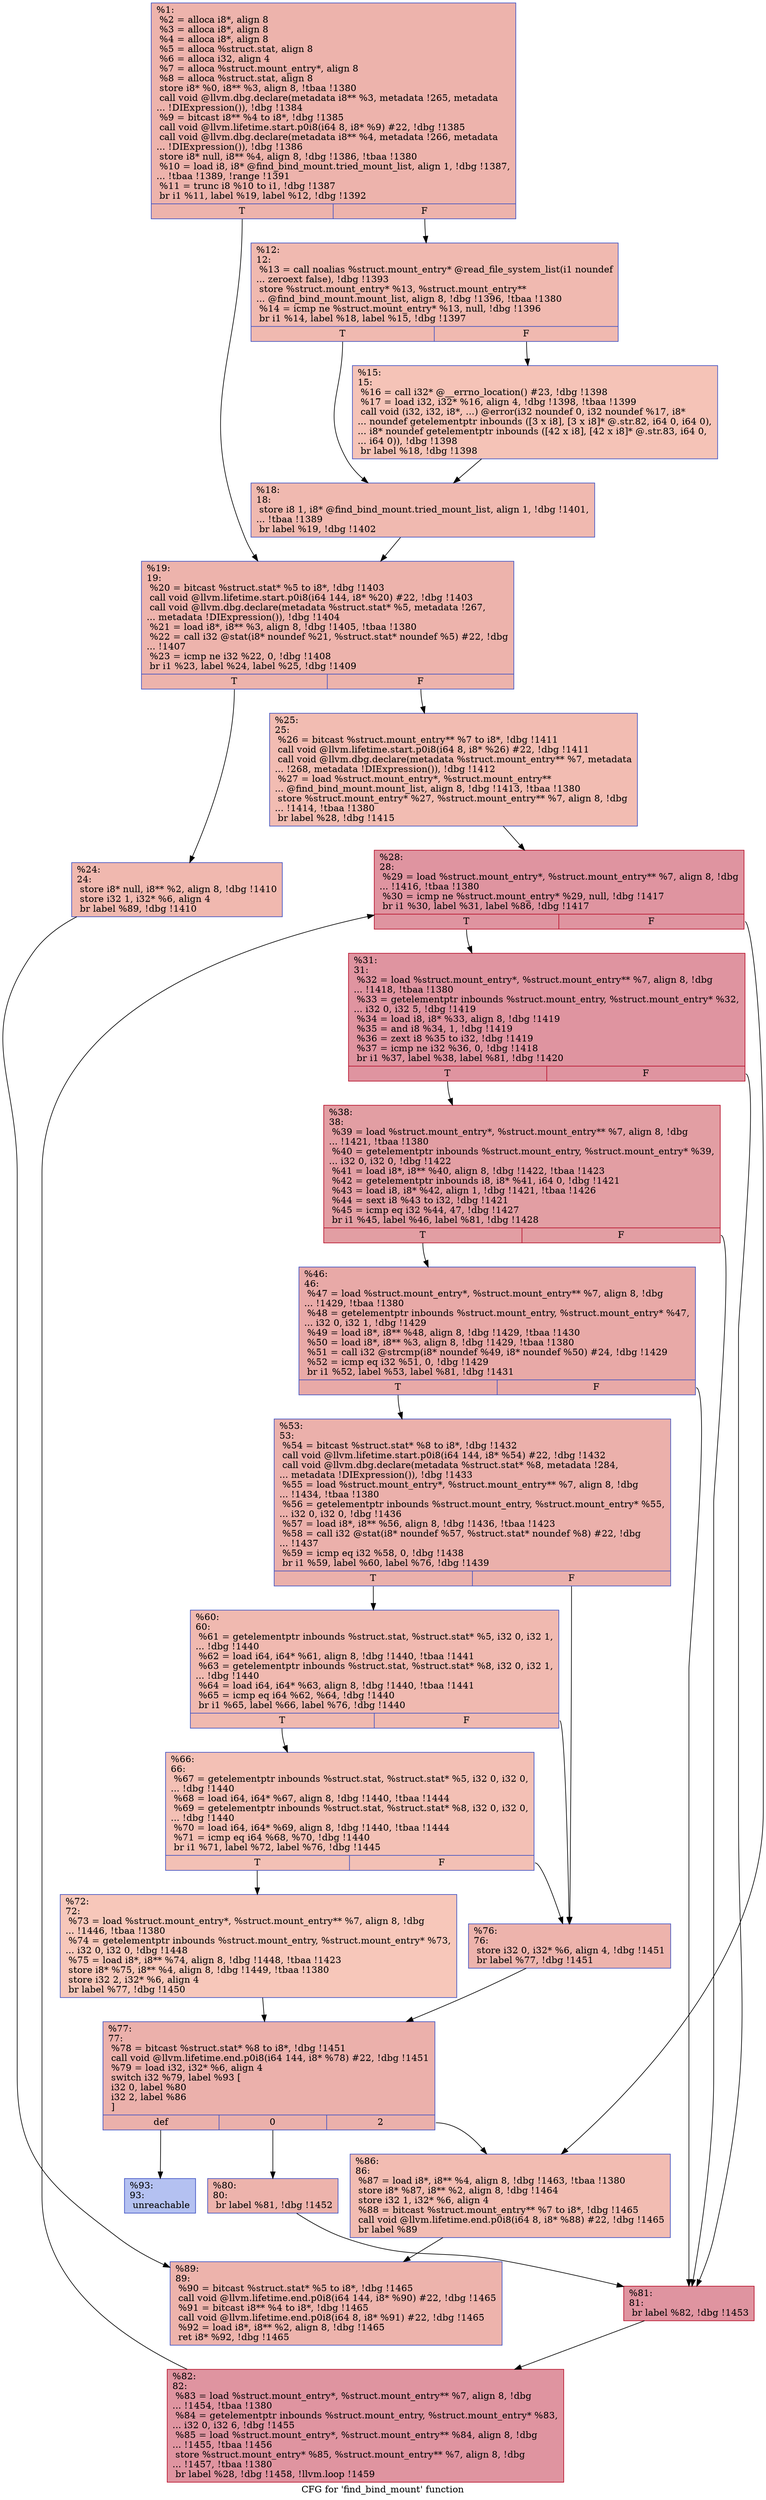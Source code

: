 digraph "CFG for 'find_bind_mount' function" {
	label="CFG for 'find_bind_mount' function";

	Node0x167b0d0 [shape=record,color="#3d50c3ff", style=filled, fillcolor="#d6524470",label="{%1:\l  %2 = alloca i8*, align 8\l  %3 = alloca i8*, align 8\l  %4 = alloca i8*, align 8\l  %5 = alloca %struct.stat, align 8\l  %6 = alloca i32, align 4\l  %7 = alloca %struct.mount_entry*, align 8\l  %8 = alloca %struct.stat, align 8\l  store i8* %0, i8** %3, align 8, !tbaa !1380\l  call void @llvm.dbg.declare(metadata i8** %3, metadata !265, metadata\l... !DIExpression()), !dbg !1384\l  %9 = bitcast i8** %4 to i8*, !dbg !1385\l  call void @llvm.lifetime.start.p0i8(i64 8, i8* %9) #22, !dbg !1385\l  call void @llvm.dbg.declare(metadata i8** %4, metadata !266, metadata\l... !DIExpression()), !dbg !1386\l  store i8* null, i8** %4, align 8, !dbg !1386, !tbaa !1380\l  %10 = load i8, i8* @find_bind_mount.tried_mount_list, align 1, !dbg !1387,\l... !tbaa !1389, !range !1391\l  %11 = trunc i8 %10 to i1, !dbg !1387\l  br i1 %11, label %19, label %12, !dbg !1392\l|{<s0>T|<s1>F}}"];
	Node0x167b0d0:s0 -> Node0x167bd40;
	Node0x167b0d0:s1 -> Node0x167bc50;
	Node0x167bc50 [shape=record,color="#3d50c3ff", style=filled, fillcolor="#de614d70",label="{%12:\l12:                                               \l  %13 = call noalias %struct.mount_entry* @read_file_system_list(i1 noundef\l... zeroext false), !dbg !1393\l  store %struct.mount_entry* %13, %struct.mount_entry**\l... @find_bind_mount.mount_list, align 8, !dbg !1396, !tbaa !1380\l  %14 = icmp ne %struct.mount_entry* %13, null, !dbg !1396\l  br i1 %14, label %18, label %15, !dbg !1397\l|{<s0>T|<s1>F}}"];
	Node0x167bc50:s0 -> Node0x167bcf0;
	Node0x167bc50:s1 -> Node0x167bca0;
	Node0x167bca0 [shape=record,color="#3d50c3ff", style=filled, fillcolor="#e8765c70",label="{%15:\l15:                                               \l  %16 = call i32* @__errno_location() #23, !dbg !1398\l  %17 = load i32, i32* %16, align 4, !dbg !1398, !tbaa !1399\l  call void (i32, i32, i8*, ...) @error(i32 noundef 0, i32 noundef %17, i8*\l... noundef getelementptr inbounds ([3 x i8], [3 x i8]* @.str.82, i64 0, i64 0),\l... i8* noundef getelementptr inbounds ([42 x i8], [42 x i8]* @.str.83, i64 0,\l... i64 0)), !dbg !1398\l  br label %18, !dbg !1398\l}"];
	Node0x167bca0 -> Node0x167bcf0;
	Node0x167bcf0 [shape=record,color="#3d50c3ff", style=filled, fillcolor="#de614d70",label="{%18:\l18:                                               \l  store i8 1, i8* @find_bind_mount.tried_mount_list, align 1, !dbg !1401,\l... !tbaa !1389\l  br label %19, !dbg !1402\l}"];
	Node0x167bcf0 -> Node0x167bd40;
	Node0x167bd40 [shape=record,color="#3d50c3ff", style=filled, fillcolor="#d6524470",label="{%19:\l19:                                               \l  %20 = bitcast %struct.stat* %5 to i8*, !dbg !1403\l  call void @llvm.lifetime.start.p0i8(i64 144, i8* %20) #22, !dbg !1403\l  call void @llvm.dbg.declare(metadata %struct.stat* %5, metadata !267,\l... metadata !DIExpression()), !dbg !1404\l  %21 = load i8*, i8** %3, align 8, !dbg !1405, !tbaa !1380\l  %22 = call i32 @stat(i8* noundef %21, %struct.stat* noundef %5) #22, !dbg\l... !1407\l  %23 = icmp ne i32 %22, 0, !dbg !1408\l  br i1 %23, label %24, label %25, !dbg !1409\l|{<s0>T|<s1>F}}"];
	Node0x167bd40:s0 -> Node0x167bd90;
	Node0x167bd40:s1 -> Node0x167bde0;
	Node0x167bd90 [shape=record,color="#3d50c3ff", style=filled, fillcolor="#dc5d4a70",label="{%24:\l24:                                               \l  store i8* null, i8** %2, align 8, !dbg !1410\l  store i32 1, i32* %6, align 4\l  br label %89, !dbg !1410\l}"];
	Node0x167bd90 -> Node0x167c290;
	Node0x167bde0 [shape=record,color="#3d50c3ff", style=filled, fillcolor="#e1675170",label="{%25:\l25:                                               \l  %26 = bitcast %struct.mount_entry** %7 to i8*, !dbg !1411\l  call void @llvm.lifetime.start.p0i8(i64 8, i8* %26) #22, !dbg !1411\l  call void @llvm.dbg.declare(metadata %struct.mount_entry** %7, metadata\l... !268, metadata !DIExpression()), !dbg !1412\l  %27 = load %struct.mount_entry*, %struct.mount_entry**\l... @find_bind_mount.mount_list, align 8, !dbg !1413, !tbaa !1380\l  store %struct.mount_entry* %27, %struct.mount_entry** %7, align 8, !dbg\l... !1414, !tbaa !1380\l  br label %28, !dbg !1415\l}"];
	Node0x167bde0 -> Node0x167be30;
	Node0x167be30 [shape=record,color="#b70d28ff", style=filled, fillcolor="#b70d2870",label="{%28:\l28:                                               \l  %29 = load %struct.mount_entry*, %struct.mount_entry** %7, align 8, !dbg\l... !1416, !tbaa !1380\l  %30 = icmp ne %struct.mount_entry* %29, null, !dbg !1417\l  br i1 %30, label %31, label %86, !dbg !1417\l|{<s0>T|<s1>F}}"];
	Node0x167be30:s0 -> Node0x167be80;
	Node0x167be30:s1 -> Node0x167c240;
	Node0x167be80 [shape=record,color="#b70d28ff", style=filled, fillcolor="#b70d2870",label="{%31:\l31:                                               \l  %32 = load %struct.mount_entry*, %struct.mount_entry** %7, align 8, !dbg\l... !1418, !tbaa !1380\l  %33 = getelementptr inbounds %struct.mount_entry, %struct.mount_entry* %32,\l... i32 0, i32 5, !dbg !1419\l  %34 = load i8, i8* %33, align 8, !dbg !1419\l  %35 = and i8 %34, 1, !dbg !1419\l  %36 = zext i8 %35 to i32, !dbg !1419\l  %37 = icmp ne i32 %36, 0, !dbg !1418\l  br i1 %37, label %38, label %81, !dbg !1420\l|{<s0>T|<s1>F}}"];
	Node0x167be80:s0 -> Node0x167bed0;
	Node0x167be80:s1 -> Node0x167c1a0;
	Node0x167bed0 [shape=record,color="#b70d28ff", style=filled, fillcolor="#be242e70",label="{%38:\l38:                                               \l  %39 = load %struct.mount_entry*, %struct.mount_entry** %7, align 8, !dbg\l... !1421, !tbaa !1380\l  %40 = getelementptr inbounds %struct.mount_entry, %struct.mount_entry* %39,\l... i32 0, i32 0, !dbg !1422\l  %41 = load i8*, i8** %40, align 8, !dbg !1422, !tbaa !1423\l  %42 = getelementptr inbounds i8, i8* %41, i64 0, !dbg !1421\l  %43 = load i8, i8* %42, align 1, !dbg !1421, !tbaa !1426\l  %44 = sext i8 %43 to i32, !dbg !1421\l  %45 = icmp eq i32 %44, 47, !dbg !1427\l  br i1 %45, label %46, label %81, !dbg !1428\l|{<s0>T|<s1>F}}"];
	Node0x167bed0:s0 -> Node0x167bf20;
	Node0x167bed0:s1 -> Node0x167c1a0;
	Node0x167bf20 [shape=record,color="#3d50c3ff", style=filled, fillcolor="#ca3b3770",label="{%46:\l46:                                               \l  %47 = load %struct.mount_entry*, %struct.mount_entry** %7, align 8, !dbg\l... !1429, !tbaa !1380\l  %48 = getelementptr inbounds %struct.mount_entry, %struct.mount_entry* %47,\l... i32 0, i32 1, !dbg !1429\l  %49 = load i8*, i8** %48, align 8, !dbg !1429, !tbaa !1430\l  %50 = load i8*, i8** %3, align 8, !dbg !1429, !tbaa !1380\l  %51 = call i32 @strcmp(i8* noundef %49, i8* noundef %50) #24, !dbg !1429\l  %52 = icmp eq i32 %51, 0, !dbg !1429\l  br i1 %52, label %53, label %81, !dbg !1431\l|{<s0>T|<s1>F}}"];
	Node0x167bf20:s0 -> Node0x167bf70;
	Node0x167bf20:s1 -> Node0x167c1a0;
	Node0x167bf70 [shape=record,color="#3d50c3ff", style=filled, fillcolor="#d24b4070",label="{%53:\l53:                                               \l  %54 = bitcast %struct.stat* %8 to i8*, !dbg !1432\l  call void @llvm.lifetime.start.p0i8(i64 144, i8* %54) #22, !dbg !1432\l  call void @llvm.dbg.declare(metadata %struct.stat* %8, metadata !284,\l... metadata !DIExpression()), !dbg !1433\l  %55 = load %struct.mount_entry*, %struct.mount_entry** %7, align 8, !dbg\l... !1434, !tbaa !1380\l  %56 = getelementptr inbounds %struct.mount_entry, %struct.mount_entry* %55,\l... i32 0, i32 0, !dbg !1436\l  %57 = load i8*, i8** %56, align 8, !dbg !1436, !tbaa !1423\l  %58 = call i32 @stat(i8* noundef %57, %struct.stat* noundef %8) #22, !dbg\l... !1437\l  %59 = icmp eq i32 %58, 0, !dbg !1438\l  br i1 %59, label %60, label %76, !dbg !1439\l|{<s0>T|<s1>F}}"];
	Node0x167bf70:s0 -> Node0x167bfc0;
	Node0x167bf70:s1 -> Node0x167c0b0;
	Node0x167bfc0 [shape=record,color="#3d50c3ff", style=filled, fillcolor="#de614d70",label="{%60:\l60:                                               \l  %61 = getelementptr inbounds %struct.stat, %struct.stat* %5, i32 0, i32 1,\l... !dbg !1440\l  %62 = load i64, i64* %61, align 8, !dbg !1440, !tbaa !1441\l  %63 = getelementptr inbounds %struct.stat, %struct.stat* %8, i32 0, i32 1,\l... !dbg !1440\l  %64 = load i64, i64* %63, align 8, !dbg !1440, !tbaa !1441\l  %65 = icmp eq i64 %62, %64, !dbg !1440\l  br i1 %65, label %66, label %76, !dbg !1440\l|{<s0>T|<s1>F}}"];
	Node0x167bfc0:s0 -> Node0x167c010;
	Node0x167bfc0:s1 -> Node0x167c0b0;
	Node0x167c010 [shape=record,color="#3d50c3ff", style=filled, fillcolor="#e5705870",label="{%66:\l66:                                               \l  %67 = getelementptr inbounds %struct.stat, %struct.stat* %5, i32 0, i32 0,\l... !dbg !1440\l  %68 = load i64, i64* %67, align 8, !dbg !1440, !tbaa !1444\l  %69 = getelementptr inbounds %struct.stat, %struct.stat* %8, i32 0, i32 0,\l... !dbg !1440\l  %70 = load i64, i64* %69, align 8, !dbg !1440, !tbaa !1444\l  %71 = icmp eq i64 %68, %70, !dbg !1440\l  br i1 %71, label %72, label %76, !dbg !1445\l|{<s0>T|<s1>F}}"];
	Node0x167c010:s0 -> Node0x167c060;
	Node0x167c010:s1 -> Node0x167c0b0;
	Node0x167c060 [shape=record,color="#3d50c3ff", style=filled, fillcolor="#ec7f6370",label="{%72:\l72:                                               \l  %73 = load %struct.mount_entry*, %struct.mount_entry** %7, align 8, !dbg\l... !1446, !tbaa !1380\l  %74 = getelementptr inbounds %struct.mount_entry, %struct.mount_entry* %73,\l... i32 0, i32 0, !dbg !1448\l  %75 = load i8*, i8** %74, align 8, !dbg !1448, !tbaa !1423\l  store i8* %75, i8** %4, align 8, !dbg !1449, !tbaa !1380\l  store i32 2, i32* %6, align 4\l  br label %77, !dbg !1450\l}"];
	Node0x167c060 -> Node0x167c100;
	Node0x167c0b0 [shape=record,color="#3d50c3ff", style=filled, fillcolor="#d6524470",label="{%76:\l76:                                               \l  store i32 0, i32* %6, align 4, !dbg !1451\l  br label %77, !dbg !1451\l}"];
	Node0x167c0b0 -> Node0x167c100;
	Node0x167c100 [shape=record,color="#3d50c3ff", style=filled, fillcolor="#d24b4070",label="{%77:\l77:                                               \l  %78 = bitcast %struct.stat* %8 to i8*, !dbg !1451\l  call void @llvm.lifetime.end.p0i8(i64 144, i8* %78) #22, !dbg !1451\l  %79 = load i32, i32* %6, align 4\l  switch i32 %79, label %93 [\l    i32 0, label %80\l    i32 2, label %86\l  ]\l|{<s0>def|<s1>0|<s2>2}}"];
	Node0x167c100:s0 -> Node0x167c2e0;
	Node0x167c100:s1 -> Node0x167c150;
	Node0x167c100:s2 -> Node0x167c240;
	Node0x167c150 [shape=record,color="#3d50c3ff", style=filled, fillcolor="#d6524470",label="{%80:\l80:                                               \l  br label %81, !dbg !1452\l}"];
	Node0x167c150 -> Node0x167c1a0;
	Node0x167c1a0 [shape=record,color="#b70d28ff", style=filled, fillcolor="#b70d2870",label="{%81:\l81:                                               \l  br label %82, !dbg !1453\l}"];
	Node0x167c1a0 -> Node0x167c1f0;
	Node0x167c1f0 [shape=record,color="#b70d28ff", style=filled, fillcolor="#b70d2870",label="{%82:\l82:                                               \l  %83 = load %struct.mount_entry*, %struct.mount_entry** %7, align 8, !dbg\l... !1454, !tbaa !1380\l  %84 = getelementptr inbounds %struct.mount_entry, %struct.mount_entry* %83,\l... i32 0, i32 6, !dbg !1455\l  %85 = load %struct.mount_entry*, %struct.mount_entry** %84, align 8, !dbg\l... !1455, !tbaa !1456\l  store %struct.mount_entry* %85, %struct.mount_entry** %7, align 8, !dbg\l... !1457, !tbaa !1380\l  br label %28, !dbg !1458, !llvm.loop !1459\l}"];
	Node0x167c1f0 -> Node0x167be30;
	Node0x167c240 [shape=record,color="#3d50c3ff", style=filled, fillcolor="#e1675170",label="{%86:\l86:                                               \l  %87 = load i8*, i8** %4, align 8, !dbg !1463, !tbaa !1380\l  store i8* %87, i8** %2, align 8, !dbg !1464\l  store i32 1, i32* %6, align 4\l  %88 = bitcast %struct.mount_entry** %7 to i8*, !dbg !1465\l  call void @llvm.lifetime.end.p0i8(i64 8, i8* %88) #22, !dbg !1465\l  br label %89\l}"];
	Node0x167c240 -> Node0x167c290;
	Node0x167c290 [shape=record,color="#3d50c3ff", style=filled, fillcolor="#d6524470",label="{%89:\l89:                                               \l  %90 = bitcast %struct.stat* %5 to i8*, !dbg !1465\l  call void @llvm.lifetime.end.p0i8(i64 144, i8* %90) #22, !dbg !1465\l  %91 = bitcast i8** %4 to i8*, !dbg !1465\l  call void @llvm.lifetime.end.p0i8(i64 8, i8* %91) #22, !dbg !1465\l  %92 = load i8*, i8** %2, align 8, !dbg !1465\l  ret i8* %92, !dbg !1465\l}"];
	Node0x167c2e0 [shape=record,color="#3d50c3ff", style=filled, fillcolor="#5572df70",label="{%93:\l93:                                               \l  unreachable\l}"];
}

